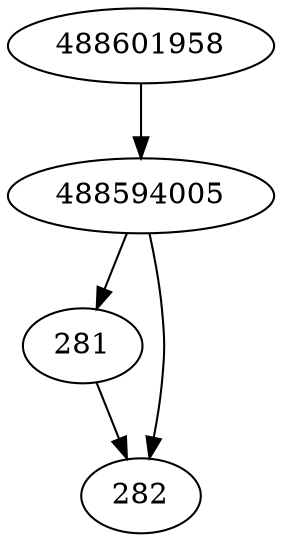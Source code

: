 strict digraph  {
281;
282;
488594005;
488601958;
281 -> 282;
488594005 -> 281;
488594005 -> 282;
488601958 -> 488594005;
}
